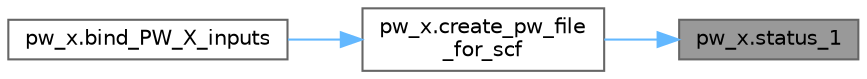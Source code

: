 digraph "pw_x.status_1"
{
 // LATEX_PDF_SIZE
  bgcolor="transparent";
  edge [fontname=Helvetica,fontsize=10,labelfontname=Helvetica,labelfontsize=10];
  node [fontname=Helvetica,fontsize=10,shape=box,height=0.2,width=0.4];
  rankdir="RL";
  Node1 [label="pw_x.status_1",height=0.2,width=0.4,color="gray40", fillcolor="grey60", style="filled", fontcolor="black",tooltip="('CREATING PW SCF INPUT FILE')"];
  Node1 -> Node2 [dir="back",color="steelblue1",style="solid"];
  Node2 [label="pw_x.create_pw_file\l_for_scf",height=0.2,width=0.4,color="grey40", fillcolor="white", style="filled",URL="$d8/dbc/namespacepw__x.html#ac256dfa57fcf2b4e1923ab8bdb464c7f",tooltip=" "];
  Node2 -> Node3 [dir="back",color="steelblue1",style="solid"];
  Node3 [label="pw_x.bind_PW_X_inputs",height=0.2,width=0.4,color="grey40", fillcolor="white", style="filled",URL="$d8/dbc/namespacepw__x.html#a16099c23ec3eb8d319a775c3f936dc2e",tooltip=" "];
}
